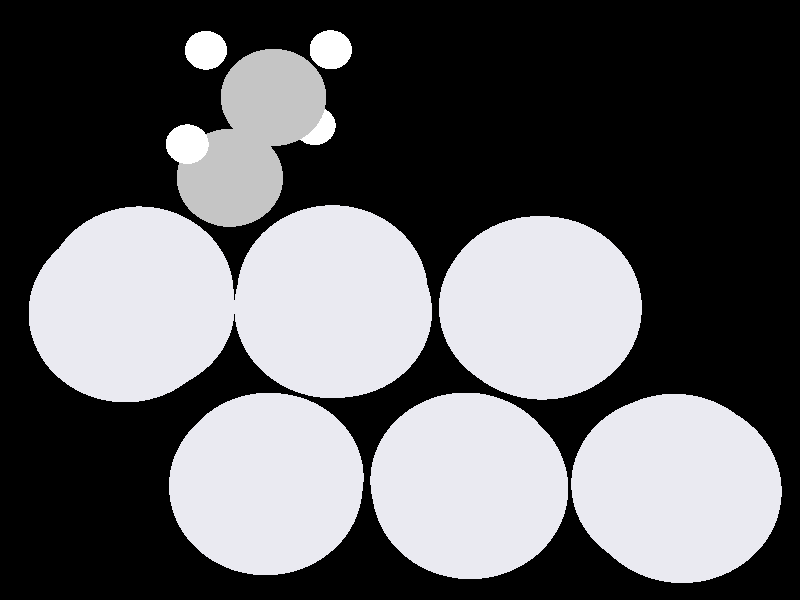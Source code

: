 #include "colors.inc"
#include "finish.inc"

global_settings {assumed_gamma 1 max_trace_level 6}
background {color White transmit 1.0}
camera {perspective
  right -9.33*x up 7.59*y
  direction 100.00*z
  location <0,0,100.00> look_at <0,0,0>}


light_source {<  2.00,   3.00,  40.00> color White
  area_light <0.70, 0, 0>, <0, 0.70, 0>, 3, 3
  adaptive 1 jitter}
// no fog
#declare simple = finish {phong 0.7}
#declare pale = finish {ambient 0.5 diffuse 0.85 roughness 0.001 specular 0.200 }
#declare intermediate = finish {ambient 0.3 diffuse 0.6 specular 0.1 roughness 0.04}
#declare vmd = finish {ambient 0.0 diffuse 0.65 phong 0.1 phong_size 40.0 specular 0.5 }
#declare jmol = finish {ambient 0.2 diffuse 0.6 specular 1 roughness 0.001 metallic}
#declare ase2 = finish {ambient 0.05 brilliance 3 diffuse 0.6 metallic specular 0.7 roughness 0.04 reflection 0.15}
#declare ase3 = finish {ambient 0.15 brilliance 2 diffuse 0.6 metallic specular 1.0 roughness 0.001 reflection 0.0}
#declare glass = finish {ambient 0.05 diffuse 0.3 specular 1.0 roughness 0.001}
#declare glass2 = finish {ambient 0.01 diffuse 0.3 specular 1.0 reflection 0.25 roughness 0.001}
#declare Rcell = 0.050;
#declare Rbond = 0.100;

#macro atom(LOC, R, COL, TRANS, FIN)
  sphere{LOC, R texture{pigment{color COL transmit TRANS} finish{FIN}}}
#end
#macro constrain(LOC, R, COL, TRANS FIN)
union{torus{R, Rcell rotate 45*z texture{pigment{color COL transmit TRANS} finish{FIN}}}
     torus{R, Rcell rotate -45*z texture{pigment{color COL transmit TRANS} finish{FIN}}}
     translate LOC}
#end

// no cell vertices
atom(< -1.62,  -2.44,  -8.48>, 1.16, rgb <0.82, 0.82, 0.88>, 0.0, ase3) // #0
atom(< -1.62,  -2.40,  -5.64>, 1.16, rgb <0.82, 0.82, 0.88>, 0.0, ase3) // #1
atom(< -1.61,  -2.42,  -2.83>, 1.16, rgb <0.82, 0.82, 0.88>, 0.0, ase3) // #2
atom(<  0.84,  -2.44,  -7.06>, 1.16, rgb <0.82, 0.82, 0.88>, 0.0, ase3) // #3
atom(<  0.80,  -2.38,  -4.22>, 1.16, rgb <0.82, 0.82, 0.88>, 0.0, ase3) // #4
atom(<  0.83,  -2.42,  -1.40>, 1.16, rgb <0.82, 0.82, 0.88>, 0.0, ase3) // #5
atom(<  3.27,  -2.46,  -5.62>, 1.16, rgb <0.82, 0.82, 0.88>, 0.0, ase3) // #6
atom(<  3.29,  -2.38,  -2.79>, 1.16, rgb <0.82, 0.82, 0.88>, 0.0, ase3) // #7
atom(<  3.29,  -2.42,   0.00>, 1.16, rgb <0.82, 0.82, 0.88>, 0.0, ase3) // #8
atom(< -3.25,  -0.10,  -8.47>, 1.16, rgb <0.82, 0.82, 0.88>, 0.0, ase3) // #9
atom(< -3.21,   0.09,  -5.64>, 1.16, rgb <0.82, 0.82, 0.88>, 0.0, ase3) // #10
atom(< -3.29,  -0.17,  -2.75>, 1.16, rgb <0.82, 0.82, 0.88>, 0.0, ase3) // #11
atom(< -0.76,  -0.16,  -7.13>, 1.16, rgb <0.82, 0.82, 0.88>, 0.0, ase3) // #12
atom(< -0.82,   0.09,  -4.26>, 1.16, rgb <0.82, 0.82, 0.88>, 0.0, ase3) // #13
atom(< -0.80,  -0.10,  -1.42>, 1.16, rgb <0.82, 0.82, 0.88>, 0.0, ase3) // #14
atom(<  1.64,  -0.10,  -5.64>, 1.16, rgb <0.82, 0.82, 0.88>, 0.0, ase3) // #15
atom(<  1.65,  -0.07,  -2.82>, 1.16, rgb <0.82, 0.82, 0.88>, 0.0, ase3) // #16
atom(<  1.66,  -0.10,  -0.00>, 1.16, rgb <0.82, 0.82, 0.88>, 0.0, ase3) // #17
atom(< -2.08,   1.62,  -4.85>, 0.65, rgb <0.56, 0.56, 0.56>, 0.0, ase3) // #18
atom(< -1.56,   2.71,  -5.75>, 0.65, rgb <0.56, 0.56, 0.56>, 0.0, ase3) // #19
atom(< -2.58,   2.05,  -3.98>, 0.26, rgb <1.00, 1.00, 1.00>, 0.0, ase3) // #20
atom(< -0.85,   3.33,  -5.19>, 0.26, rgb <1.00, 1.00, 1.00>, 0.0, ase3) // #21
atom(< -2.40,   3.35,  -6.06>, 0.26, rgb <1.00, 1.00, 1.00>, 0.0, ase3) // #22
atom(< -1.06,   2.35,  -6.65>, 0.26, rgb <1.00, 1.00, 1.00>, 0.0, ase3) // #23

// no constraints
